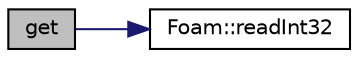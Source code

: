 digraph "get"
{
  bgcolor="transparent";
  edge [fontname="Helvetica",fontsize="10",labelfontname="Helvetica",labelfontsize="10"];
  node [fontname="Helvetica",fontsize="10",shape=record];
  rankdir="LR";
  Node1 [label="get",height=0.2,width=0.4,color="black", fillcolor="grey75", style="filled" fontcolor="black"];
  Node1 -> Node2 [color="midnightblue",fontsize="10",style="solid",fontname="Helvetica"];
  Node2 [label="Foam::readInt32",height=0.2,width=0.4,color="black",URL="$namespaceFoam.html#a92c6f3370f5e4c2a0c69114c0748ea6a",tooltip="Read int32_t from stream. "];
}
